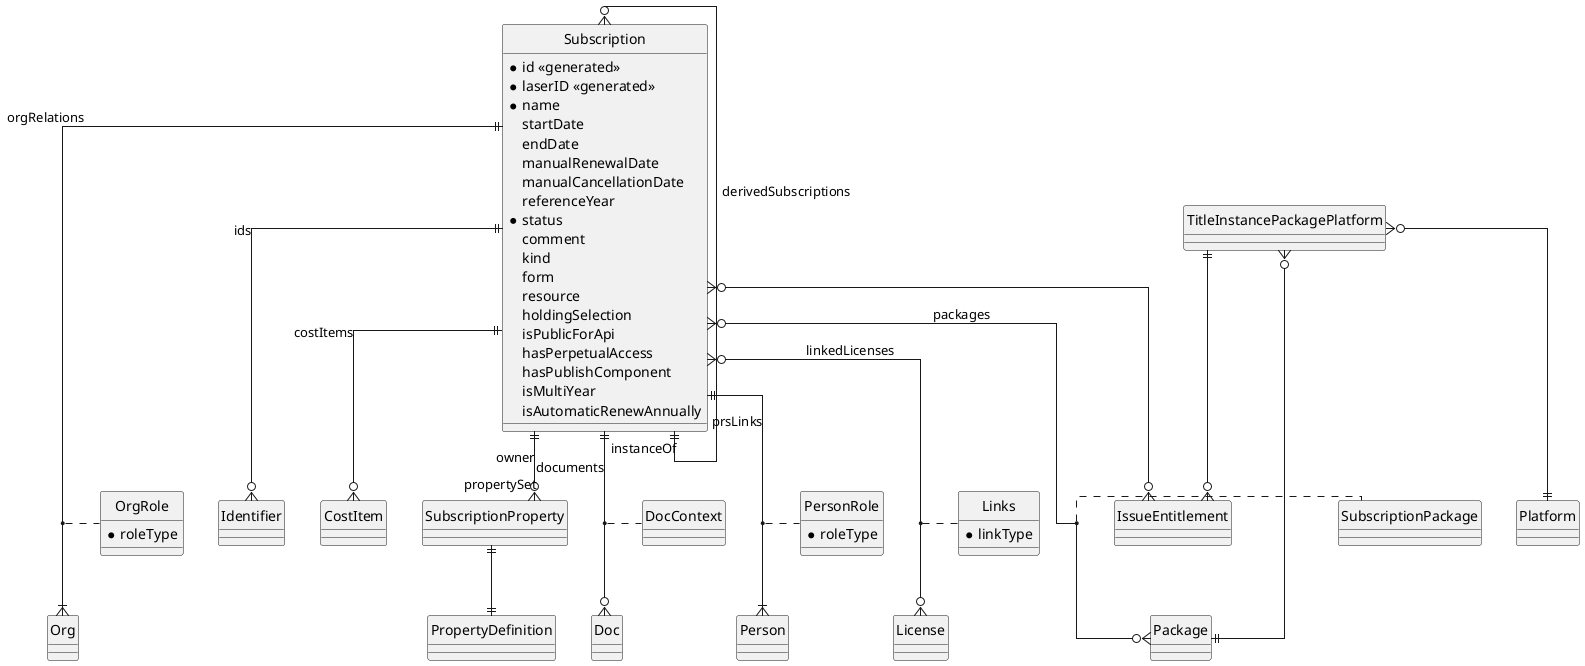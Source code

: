 @startuml

hide circle
skinparam linetype ortho

class Subscription {
    * id <<generated>>
    * laserID <<generated>>
    * name
    startDate
    endDate
    manualRenewalDate
    manualCancellationDate
    referenceYear
    * status
    comment
    kind
    form
    resource
    holdingSelection
    isPublicForApi
    hasPerpetualAccess
    hasPublishComponent
    isMultiYear
    isAutomaticRenewAnnually
}

class Links {
    * linkType
}

class OrgRole {
    * roleType
}

class PersonRole {
    * roleType
}

Subscription }o--o{ License : "linkedLicenses"
(Subscription, License) . Links
Subscription ||--o{ Identifier : "ids"
Subscription }o--|| "instanceOf" Subscription : "derivedSubscriptions"
'Subscription }o--o{ Subscription : "linkedSubscriptions"
'(Subscription, Subscription) . Links
Subscription ||--o{ Doc : "documents"
(Subscription, Doc) . DocContext
Subscription ||--|{ Person : "prsLinks"
Subscription ||--|{ Org : "orgRelations"
(Subscription, Org) . OrgRole
(Subscription, Person) . PersonRole
Subscription ||--o{ CostItem : "costItems"
Subscription ||--o{ "propertySet" SubscriptionProperty : "owner"
SubscriptionProperty ||--|| PropertyDefinition
Subscription }o--o{ Package : "packages"
(Subscription, Package) . SubscriptionPackage
Subscription }o--o{ IssueEntitlement
TitleInstancePackagePlatform ||--o{ IssueEntitlement
TitleInstancePackagePlatform }o--|| Package
TitleInstancePackagePlatform }o--|| Platform

@enduml